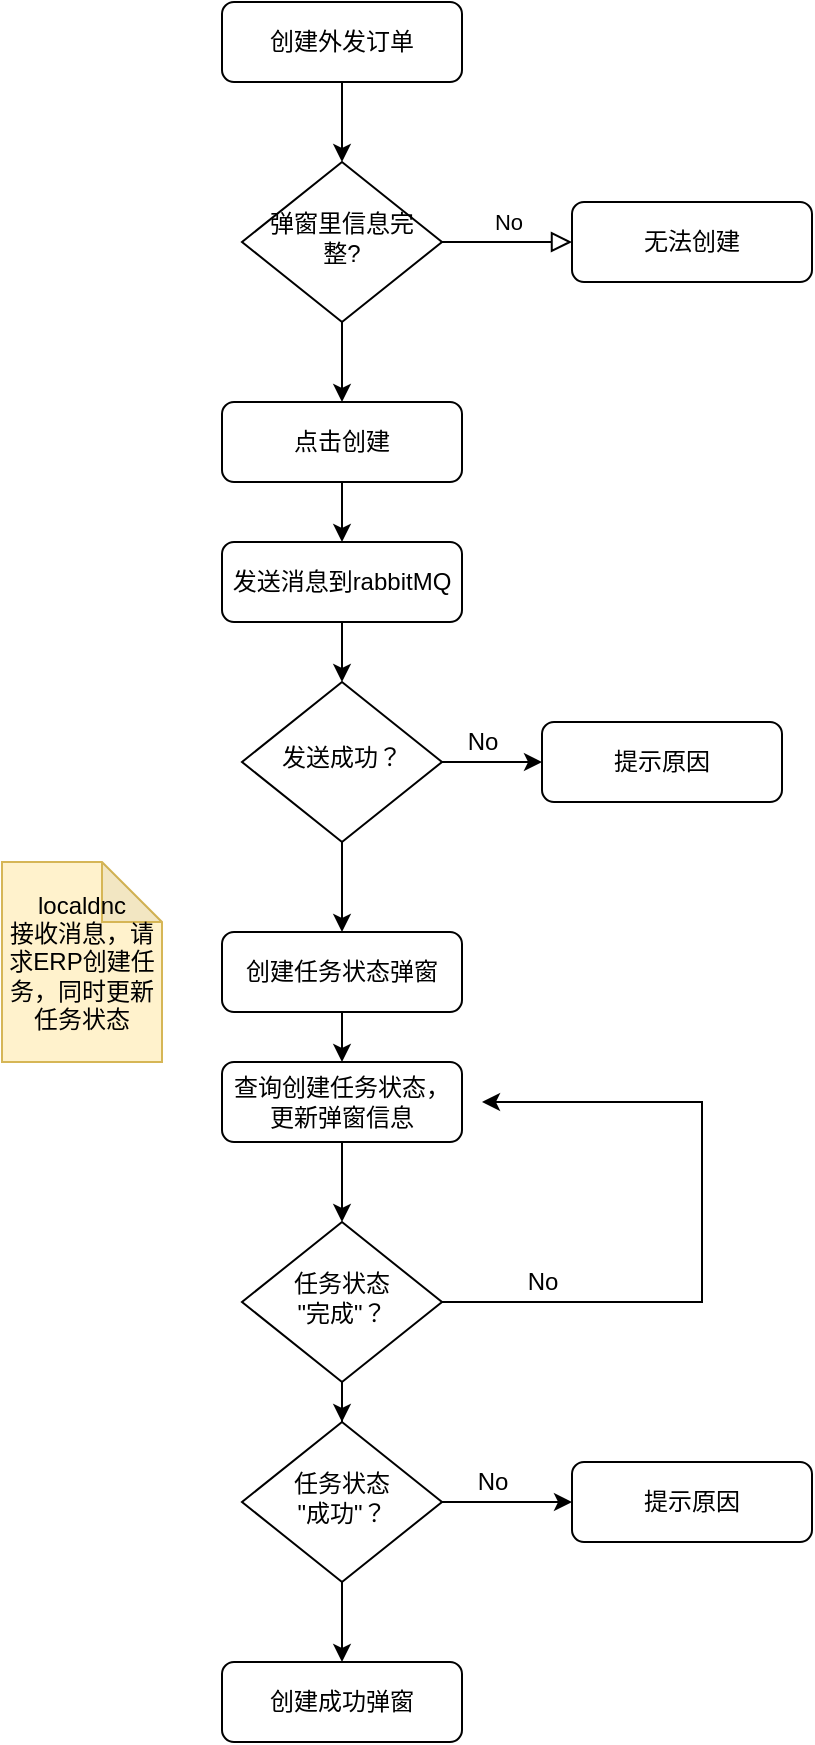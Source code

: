 <mxfile version="12.9.10" type="github">
  <diagram id="C5RBs43oDa-KdzZeNtuy" name="Page-1">
    <mxGraphModel dx="1197" dy="715" grid="1" gridSize="10" guides="1" tooltips="1" connect="1" arrows="1" fold="1" page="1" pageScale="1" pageWidth="827" pageHeight="1169" math="0" shadow="0">
      <root>
        <mxCell id="WIyWlLk6GJQsqaUBKTNV-0" />
        <mxCell id="WIyWlLk6GJQsqaUBKTNV-1" parent="WIyWlLk6GJQsqaUBKTNV-0" />
        <mxCell id="MfrIPXdbmn4lJZThsnk2-32" value="" style="edgeStyle=orthogonalEdgeStyle;rounded=0;orthogonalLoop=1;jettySize=auto;html=1;" edge="1" parent="WIyWlLk6GJQsqaUBKTNV-1" source="WIyWlLk6GJQsqaUBKTNV-3" target="WIyWlLk6GJQsqaUBKTNV-6">
          <mxGeometry relative="1" as="geometry" />
        </mxCell>
        <mxCell id="WIyWlLk6GJQsqaUBKTNV-3" value="创建外发订单" style="rounded=1;whiteSpace=wrap;html=1;fontSize=12;glass=0;strokeWidth=1;shadow=0;" parent="WIyWlLk6GJQsqaUBKTNV-1" vertex="1">
          <mxGeometry x="160" y="140" width="120" height="40" as="geometry" />
        </mxCell>
        <mxCell id="WIyWlLk6GJQsqaUBKTNV-5" value="No" style="edgeStyle=orthogonalEdgeStyle;rounded=0;html=1;jettySize=auto;orthogonalLoop=1;fontSize=11;endArrow=block;endFill=0;endSize=8;strokeWidth=1;shadow=0;labelBackgroundColor=none;" parent="WIyWlLk6GJQsqaUBKTNV-1" source="WIyWlLk6GJQsqaUBKTNV-6" target="WIyWlLk6GJQsqaUBKTNV-7" edge="1">
          <mxGeometry y="10" relative="1" as="geometry">
            <mxPoint as="offset" />
          </mxGeometry>
        </mxCell>
        <mxCell id="WIyWlLk6GJQsqaUBKTNV-6" value="弹窗里信息完整?" style="rhombus;whiteSpace=wrap;html=1;shadow=0;fontFamily=Helvetica;fontSize=12;align=center;strokeWidth=1;spacing=6;spacingTop=-4;" parent="WIyWlLk6GJQsqaUBKTNV-1" vertex="1">
          <mxGeometry x="170" y="220" width="100" height="80" as="geometry" />
        </mxCell>
        <mxCell id="WIyWlLk6GJQsqaUBKTNV-7" value="无法创建" style="rounded=1;whiteSpace=wrap;html=1;fontSize=12;glass=0;strokeWidth=1;shadow=0;" parent="WIyWlLk6GJQsqaUBKTNV-1" vertex="1">
          <mxGeometry x="335" y="240" width="120" height="40" as="geometry" />
        </mxCell>
        <mxCell id="MfrIPXdbmn4lJZThsnk2-5" value="" style="edgeStyle=orthogonalEdgeStyle;rounded=0;orthogonalLoop=1;jettySize=auto;html=1;" edge="1" parent="WIyWlLk6GJQsqaUBKTNV-1" source="MfrIPXdbmn4lJZThsnk2-9" target="MfrIPXdbmn4lJZThsnk2-3">
          <mxGeometry relative="1" as="geometry" />
        </mxCell>
        <mxCell id="MfrIPXdbmn4lJZThsnk2-1" value="点击创建" style="rounded=1;whiteSpace=wrap;html=1;fontSize=12;glass=0;strokeWidth=1;shadow=0;" vertex="1" parent="WIyWlLk6GJQsqaUBKTNV-1">
          <mxGeometry x="160" y="340" width="120" height="40" as="geometry" />
        </mxCell>
        <mxCell id="MfrIPXdbmn4lJZThsnk2-8" value="" style="edgeStyle=orthogonalEdgeStyle;rounded=0;orthogonalLoop=1;jettySize=auto;html=1;" edge="1" parent="WIyWlLk6GJQsqaUBKTNV-1" source="MfrIPXdbmn4lJZThsnk2-3" target="MfrIPXdbmn4lJZThsnk2-7">
          <mxGeometry relative="1" as="geometry" />
        </mxCell>
        <mxCell id="MfrIPXdbmn4lJZThsnk2-11" value="" style="edgeStyle=orthogonalEdgeStyle;rounded=0;orthogonalLoop=1;jettySize=auto;html=1;" edge="1" parent="WIyWlLk6GJQsqaUBKTNV-1" source="MfrIPXdbmn4lJZThsnk2-3" target="MfrIPXdbmn4lJZThsnk2-6">
          <mxGeometry relative="1" as="geometry" />
        </mxCell>
        <mxCell id="MfrIPXdbmn4lJZThsnk2-3" value="发送成功？" style="rhombus;whiteSpace=wrap;html=1;shadow=0;fontFamily=Helvetica;fontSize=12;align=center;strokeWidth=1;spacing=6;spacingTop=-4;" vertex="1" parent="WIyWlLk6GJQsqaUBKTNV-1">
          <mxGeometry x="170" y="480" width="100" height="80" as="geometry" />
        </mxCell>
        <mxCell id="MfrIPXdbmn4lJZThsnk2-6" value="提示原因" style="rounded=1;whiteSpace=wrap;html=1;fontSize=12;glass=0;strokeWidth=1;shadow=0;" vertex="1" parent="WIyWlLk6GJQsqaUBKTNV-1">
          <mxGeometry x="320" y="500" width="120" height="40" as="geometry" />
        </mxCell>
        <mxCell id="MfrIPXdbmn4lJZThsnk2-18" value="" style="edgeStyle=orthogonalEdgeStyle;rounded=0;orthogonalLoop=1;jettySize=auto;html=1;" edge="1" parent="WIyWlLk6GJQsqaUBKTNV-1" source="MfrIPXdbmn4lJZThsnk2-15" target="MfrIPXdbmn4lJZThsnk2-17">
          <mxGeometry relative="1" as="geometry" />
        </mxCell>
        <mxCell id="MfrIPXdbmn4lJZThsnk2-7" value="创建任务状态弹窗" style="rounded=1;whiteSpace=wrap;html=1;fontSize=12;glass=0;strokeWidth=1;shadow=0;" vertex="1" parent="WIyWlLk6GJQsqaUBKTNV-1">
          <mxGeometry x="160" y="605" width="120" height="40" as="geometry" />
        </mxCell>
        <mxCell id="MfrIPXdbmn4lJZThsnk2-13" value="No" style="text;html=1;align=center;verticalAlign=middle;resizable=0;points=[];autosize=1;" vertex="1" parent="WIyWlLk6GJQsqaUBKTNV-1">
          <mxGeometry x="275" y="500" width="30" height="20" as="geometry" />
        </mxCell>
        <mxCell id="MfrIPXdbmn4lJZThsnk2-9" value="发送消息到rabbitMQ" style="rounded=1;whiteSpace=wrap;html=1;fontSize=12;glass=0;strokeWidth=1;shadow=0;" vertex="1" parent="WIyWlLk6GJQsqaUBKTNV-1">
          <mxGeometry x="160" y="410" width="120" height="40" as="geometry" />
        </mxCell>
        <mxCell id="MfrIPXdbmn4lJZThsnk2-14" value="" style="edgeStyle=orthogonalEdgeStyle;rounded=0;orthogonalLoop=1;jettySize=auto;html=1;" edge="1" parent="WIyWlLk6GJQsqaUBKTNV-1" source="MfrIPXdbmn4lJZThsnk2-1" target="MfrIPXdbmn4lJZThsnk2-9">
          <mxGeometry relative="1" as="geometry">
            <mxPoint x="220" y="320" as="sourcePoint" />
            <mxPoint x="220" y="510" as="targetPoint" />
          </mxGeometry>
        </mxCell>
        <mxCell id="MfrIPXdbmn4lJZThsnk2-21" value="" style="edgeStyle=orthogonalEdgeStyle;rounded=0;orthogonalLoop=1;jettySize=auto;html=1;" edge="1" parent="WIyWlLk6GJQsqaUBKTNV-1" source="MfrIPXdbmn4lJZThsnk2-17">
          <mxGeometry relative="1" as="geometry">
            <mxPoint x="290" y="690" as="targetPoint" />
            <Array as="points">
              <mxPoint x="400" y="790" />
              <mxPoint x="400" y="690" />
            </Array>
          </mxGeometry>
        </mxCell>
        <mxCell id="MfrIPXdbmn4lJZThsnk2-25" value="" style="edgeStyle=orthogonalEdgeStyle;rounded=0;orthogonalLoop=1;jettySize=auto;html=1;" edge="1" parent="WIyWlLk6GJQsqaUBKTNV-1" source="MfrIPXdbmn4lJZThsnk2-17" target="MfrIPXdbmn4lJZThsnk2-24">
          <mxGeometry relative="1" as="geometry" />
        </mxCell>
        <mxCell id="MfrIPXdbmn4lJZThsnk2-17" value="&lt;div&gt;任务状态&lt;/div&gt;&lt;div&gt;&quot;完成&quot;？&lt;/div&gt;" style="rhombus;whiteSpace=wrap;html=1;shadow=0;fontFamily=Helvetica;fontSize=12;align=center;strokeWidth=1;spacing=6;spacingTop=-4;" vertex="1" parent="WIyWlLk6GJQsqaUBKTNV-1">
          <mxGeometry x="170" y="750" width="100" height="80" as="geometry" />
        </mxCell>
        <mxCell id="MfrIPXdbmn4lJZThsnk2-15" value="&lt;div&gt;查询创建任务状态，更新弹窗信息&lt;/div&gt;" style="rounded=1;whiteSpace=wrap;html=1;fontSize=12;glass=0;strokeWidth=1;shadow=0;" vertex="1" parent="WIyWlLk6GJQsqaUBKTNV-1">
          <mxGeometry x="160" y="670" width="120" height="40" as="geometry" />
        </mxCell>
        <mxCell id="MfrIPXdbmn4lJZThsnk2-19" value="" style="edgeStyle=orthogonalEdgeStyle;rounded=0;orthogonalLoop=1;jettySize=auto;html=1;" edge="1" parent="WIyWlLk6GJQsqaUBKTNV-1" source="MfrIPXdbmn4lJZThsnk2-7" target="MfrIPXdbmn4lJZThsnk2-15">
          <mxGeometry relative="1" as="geometry">
            <mxPoint x="220" y="645" as="sourcePoint" />
            <mxPoint x="220" y="750" as="targetPoint" />
          </mxGeometry>
        </mxCell>
        <mxCell id="MfrIPXdbmn4lJZThsnk2-22" value="No" style="text;html=1;align=center;verticalAlign=middle;resizable=0;points=[];autosize=1;" vertex="1" parent="WIyWlLk6GJQsqaUBKTNV-1">
          <mxGeometry x="305" y="770" width="30" height="20" as="geometry" />
        </mxCell>
        <mxCell id="MfrIPXdbmn4lJZThsnk2-23" value="提示原因" style="rounded=1;whiteSpace=wrap;html=1;fontSize=12;glass=0;strokeWidth=1;shadow=0;" vertex="1" parent="WIyWlLk6GJQsqaUBKTNV-1">
          <mxGeometry x="335" y="870" width="120" height="40" as="geometry" />
        </mxCell>
        <mxCell id="MfrIPXdbmn4lJZThsnk2-26" value="" style="edgeStyle=orthogonalEdgeStyle;rounded=0;orthogonalLoop=1;jettySize=auto;html=1;" edge="1" parent="WIyWlLk6GJQsqaUBKTNV-1" source="MfrIPXdbmn4lJZThsnk2-24" target="MfrIPXdbmn4lJZThsnk2-23">
          <mxGeometry relative="1" as="geometry" />
        </mxCell>
        <mxCell id="MfrIPXdbmn4lJZThsnk2-30" value="" style="edgeStyle=orthogonalEdgeStyle;rounded=0;orthogonalLoop=1;jettySize=auto;html=1;" edge="1" parent="WIyWlLk6GJQsqaUBKTNV-1" source="MfrIPXdbmn4lJZThsnk2-24" target="MfrIPXdbmn4lJZThsnk2-29">
          <mxGeometry relative="1" as="geometry" />
        </mxCell>
        <mxCell id="MfrIPXdbmn4lJZThsnk2-24" value="&lt;div&gt;任务状态&lt;/div&gt;&lt;div&gt;&quot;成功&quot;？&lt;/div&gt;" style="rhombus;whiteSpace=wrap;html=1;shadow=0;fontFamily=Helvetica;fontSize=12;align=center;strokeWidth=1;spacing=6;spacingTop=-4;" vertex="1" parent="WIyWlLk6GJQsqaUBKTNV-1">
          <mxGeometry x="170" y="850" width="100" height="80" as="geometry" />
        </mxCell>
        <mxCell id="MfrIPXdbmn4lJZThsnk2-27" value="No" style="text;html=1;align=center;verticalAlign=middle;resizable=0;points=[];autosize=1;" vertex="1" parent="WIyWlLk6GJQsqaUBKTNV-1">
          <mxGeometry x="280" y="870" width="30" height="20" as="geometry" />
        </mxCell>
        <mxCell id="MfrIPXdbmn4lJZThsnk2-29" value="创建成功弹窗" style="rounded=1;whiteSpace=wrap;html=1;fontSize=12;glass=0;strokeWidth=1;shadow=0;" vertex="1" parent="WIyWlLk6GJQsqaUBKTNV-1">
          <mxGeometry x="160" y="970" width="120" height="40" as="geometry" />
        </mxCell>
        <mxCell id="MfrIPXdbmn4lJZThsnk2-31" value="&lt;div&gt;localdnc&lt;/div&gt;&lt;div&gt;接收消息，请求ERP创建任务，同时更新任务状态&lt;/div&gt;" style="shape=note;whiteSpace=wrap;html=1;backgroundOutline=1;darkOpacity=0.05;fillColor=#fff2cc;strokeColor=#d6b656;" vertex="1" parent="WIyWlLk6GJQsqaUBKTNV-1">
          <mxGeometry x="50" y="570" width="80" height="100" as="geometry" />
        </mxCell>
        <mxCell id="MfrIPXdbmn4lJZThsnk2-39" value="" style="endArrow=classic;html=1;exitX=0.5;exitY=1;exitDx=0;exitDy=0;entryX=0.5;entryY=0;entryDx=0;entryDy=0;" edge="1" parent="WIyWlLk6GJQsqaUBKTNV-1" source="WIyWlLk6GJQsqaUBKTNV-6" target="MfrIPXdbmn4lJZThsnk2-1">
          <mxGeometry width="50" height="50" relative="1" as="geometry">
            <mxPoint x="240" y="340" as="sourcePoint" />
            <mxPoint x="290" y="290" as="targetPoint" />
          </mxGeometry>
        </mxCell>
      </root>
    </mxGraphModel>
  </diagram>
</mxfile>
